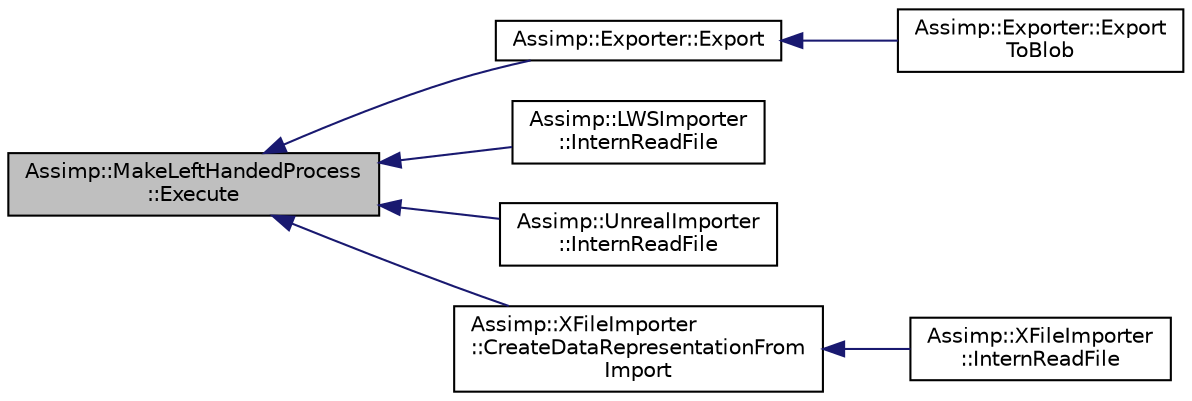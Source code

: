 digraph "Assimp::MakeLeftHandedProcess::Execute"
{
  edge [fontname="Helvetica",fontsize="10",labelfontname="Helvetica",labelfontsize="10"];
  node [fontname="Helvetica",fontsize="10",shape=record];
  rankdir="LR";
  Node1 [label="Assimp::MakeLeftHandedProcess\l::Execute",height=0.2,width=0.4,color="black", fillcolor="grey75", style="filled", fontcolor="black"];
  Node1 -> Node2 [dir="back",color="midnightblue",fontsize="10",style="solid",fontname="Helvetica"];
  Node2 [label="Assimp::Exporter::Export",height=0.2,width=0.4,color="black", fillcolor="white", style="filled",URL="$class_assimp_1_1_exporter.html#a3226ea1a598a94c899fa17acebe5d47d"];
  Node2 -> Node3 [dir="back",color="midnightblue",fontsize="10",style="solid",fontname="Helvetica"];
  Node3 [label="Assimp::Exporter::Export\lToBlob",height=0.2,width=0.4,color="black", fillcolor="white", style="filled",URL="$class_assimp_1_1_exporter.html#a534989e16682cc20fde977f9f859aa29"];
  Node1 -> Node4 [dir="back",color="midnightblue",fontsize="10",style="solid",fontname="Helvetica"];
  Node4 [label="Assimp::LWSImporter\l::InternReadFile",height=0.2,width=0.4,color="black", fillcolor="white", style="filled",URL="$class_assimp_1_1_l_w_s_importer.html#a8d456bbf90dd0171a9510a1089d68c45"];
  Node1 -> Node5 [dir="back",color="midnightblue",fontsize="10",style="solid",fontname="Helvetica"];
  Node5 [label="Assimp::UnrealImporter\l::InternReadFile",height=0.2,width=0.4,color="black", fillcolor="white", style="filled",URL="$class_assimp_1_1_unreal_importer.html#a76e6e77e39a461137453bcbbb22ba71f",tooltip="Imports the given file into the given scene structure. "];
  Node1 -> Node6 [dir="back",color="midnightblue",fontsize="10",style="solid",fontname="Helvetica"];
  Node6 [label="Assimp::XFileImporter\l::CreateDataRepresentationFrom\lImport",height=0.2,width=0.4,color="black", fillcolor="white", style="filled",URL="$class_assimp_1_1_x_file_importer.html#a8469386c3fad0cea492366faa471928f"];
  Node6 -> Node7 [dir="back",color="midnightblue",fontsize="10",style="solid",fontname="Helvetica"];
  Node7 [label="Assimp::XFileImporter\l::InternReadFile",height=0.2,width=0.4,color="black", fillcolor="white", style="filled",URL="$class_assimp_1_1_x_file_importer.html#a062ed9f5fdca14e89bc40a5d4990dc4d"];
}
